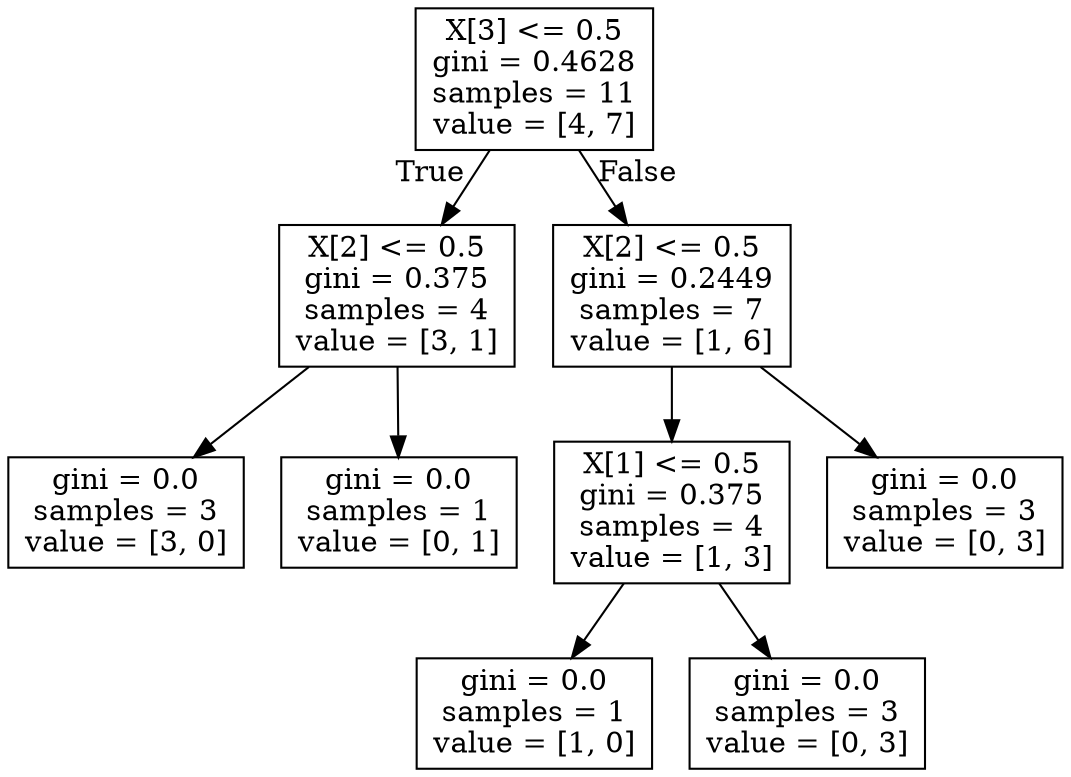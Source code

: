 digraph Tree {
node [shape=box] ;
0 [label="X[3] <= 0.5\ngini = 0.4628\nsamples = 11\nvalue = [4, 7]"] ;
1 [label="X[2] <= 0.5\ngini = 0.375\nsamples = 4\nvalue = [3, 1]"] ;
0 -> 1 [labeldistance=2.5, labelangle=45, headlabel="True"] ;
2 [label="gini = 0.0\nsamples = 3\nvalue = [3, 0]"] ;
1 -> 2 ;
3 [label="gini = 0.0\nsamples = 1\nvalue = [0, 1]"] ;
1 -> 3 ;
4 [label="X[2] <= 0.5\ngini = 0.2449\nsamples = 7\nvalue = [1, 6]"] ;
0 -> 4 [labeldistance=2.5, labelangle=-45, headlabel="False"] ;
5 [label="X[1] <= 0.5\ngini = 0.375\nsamples = 4\nvalue = [1, 3]"] ;
4 -> 5 ;
6 [label="gini = 0.0\nsamples = 1\nvalue = [1, 0]"] ;
5 -> 6 ;
7 [label="gini = 0.0\nsamples = 3\nvalue = [0, 3]"] ;
5 -> 7 ;
8 [label="gini = 0.0\nsamples = 3\nvalue = [0, 3]"] ;
4 -> 8 ;
}